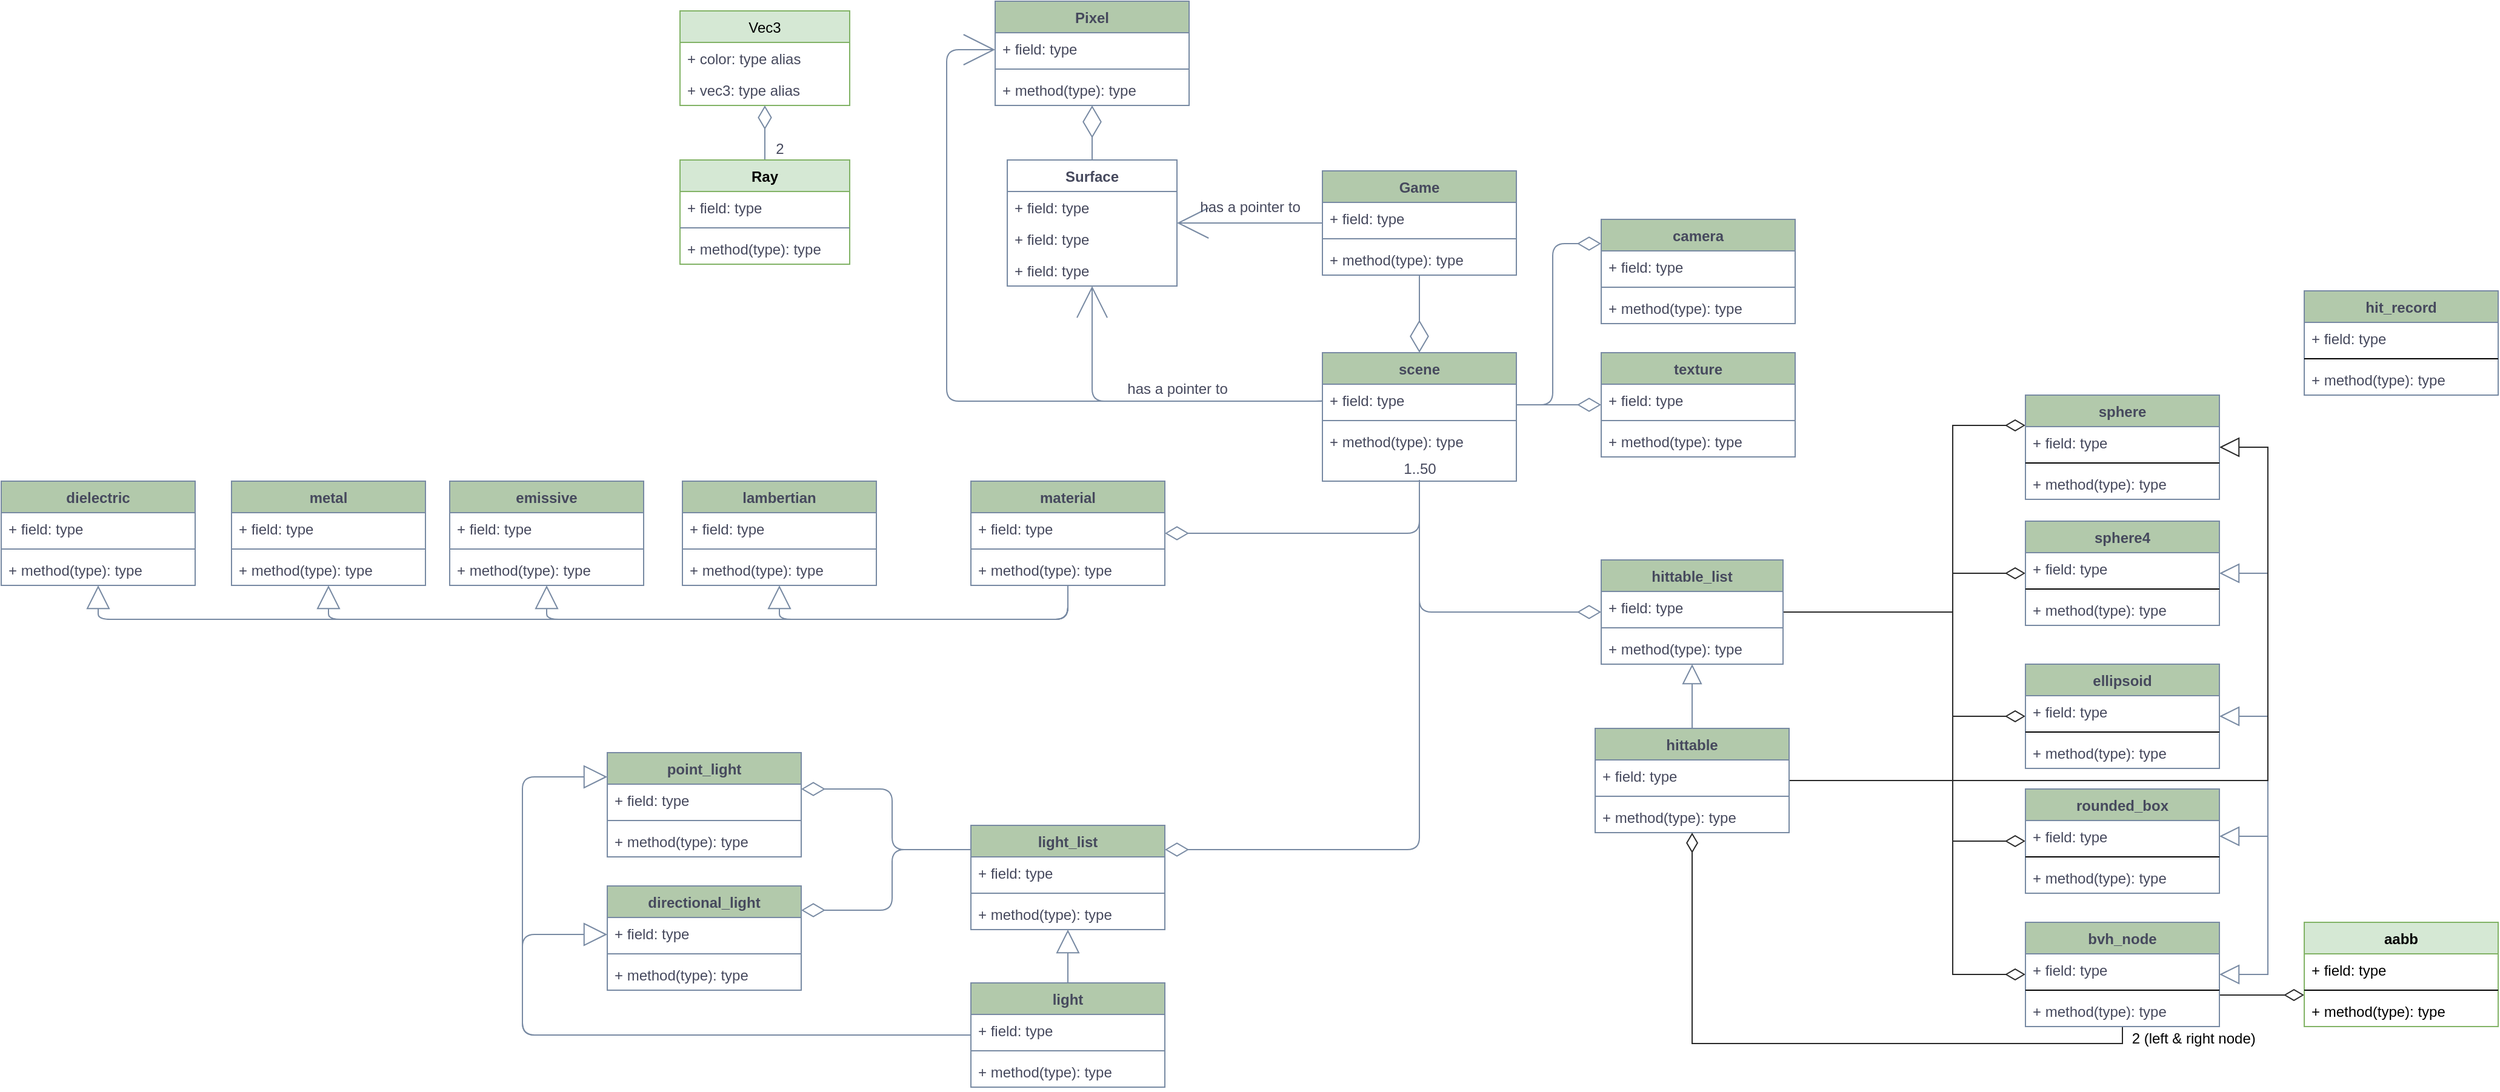 <mxfile version="15.4.0" type="device"><diagram id="C5RBs43oDa-KdzZeNtuy" name="Page-1"><mxGraphModel dx="2407" dy="1014" grid="1" gridSize="10" guides="1" tooltips="1" connect="1" arrows="1" fold="1" page="1" pageScale="1" pageWidth="827" pageHeight="1169" math="0" shadow="0"><root><mxCell id="WIyWlLk6GJQsqaUBKTNV-0"/><mxCell id="WIyWlLk6GJQsqaUBKTNV-1" parent="WIyWlLk6GJQsqaUBKTNV-0"/><mxCell id="R6x2tldcQnem3TZAJNne-10" style="edgeStyle=orthogonalEdgeStyle;orthogonalLoop=1;jettySize=auto;html=1;endArrow=open;endFill=0;endSize=24;startSize=9;strokeColor=#788AA3;fontColor=#46495D;" edge="1" parent="WIyWlLk6GJQsqaUBKTNV-1" source="R6x2tldcQnem3TZAJNne-1" target="R6x2tldcQnem3TZAJNne-5"><mxGeometry relative="1" as="geometry"/></mxCell><mxCell id="R6x2tldcQnem3TZAJNne-15" style="edgeStyle=orthogonalEdgeStyle;orthogonalLoop=1;jettySize=auto;html=1;endArrow=diamondThin;endFill=0;startSize=9;endSize=24;strokeColor=#788AA3;fontColor=#46495D;" edge="1" parent="WIyWlLk6GJQsqaUBKTNV-1" source="R6x2tldcQnem3TZAJNne-1" target="R6x2tldcQnem3TZAJNne-11"><mxGeometry relative="1" as="geometry"/></mxCell><mxCell id="R6x2tldcQnem3TZAJNne-1" value="Game&#10;" style="swimlane;fontStyle=1;align=center;verticalAlign=top;childLayout=stackLayout;horizontal=1;startSize=26;horizontalStack=0;resizeParent=1;resizeParentMax=0;resizeLast=0;collapsible=1;marginBottom=0;fillColor=#B2C9AB;strokeColor=#788AA3;fontColor=#46495D;" vertex="1" parent="WIyWlLk6GJQsqaUBKTNV-1"><mxGeometry x="340" y="210" width="160" height="86" as="geometry"/></mxCell><mxCell id="R6x2tldcQnem3TZAJNne-2" value="+ field: type" style="text;strokeColor=none;fillColor=none;align=left;verticalAlign=top;spacingLeft=4;spacingRight=4;overflow=hidden;rotatable=0;points=[[0,0.5],[1,0.5]];portConstraint=eastwest;fontColor=#46495D;" vertex="1" parent="R6x2tldcQnem3TZAJNne-1"><mxGeometry y="26" width="160" height="26" as="geometry"/></mxCell><mxCell id="R6x2tldcQnem3TZAJNne-3" value="" style="line;strokeWidth=1;fillColor=none;align=left;verticalAlign=middle;spacingTop=-1;spacingLeft=3;spacingRight=3;rotatable=0;labelPosition=right;points=[];portConstraint=eastwest;strokeColor=#788AA3;fontColor=#46495D;" vertex="1" parent="R6x2tldcQnem3TZAJNne-1"><mxGeometry y="52" width="160" height="8" as="geometry"/></mxCell><mxCell id="R6x2tldcQnem3TZAJNne-4" value="+ method(type): type" style="text;strokeColor=none;fillColor=none;align=left;verticalAlign=top;spacingLeft=4;spacingRight=4;overflow=hidden;rotatable=0;points=[[0,0.5],[1,0.5]];portConstraint=eastwest;fontColor=#46495D;" vertex="1" parent="R6x2tldcQnem3TZAJNne-1"><mxGeometry y="60" width="160" height="26" as="geometry"/></mxCell><mxCell id="R6x2tldcQnem3TZAJNne-21" style="edgeStyle=orthogonalEdgeStyle;orthogonalLoop=1;jettySize=auto;html=1;endArrow=diamondThin;endFill=0;startSize=9;endSize=24;strokeColor=#788AA3;fontColor=#46495D;" edge="1" parent="WIyWlLk6GJQsqaUBKTNV-1" source="R6x2tldcQnem3TZAJNne-5" target="R6x2tldcQnem3TZAJNne-16"><mxGeometry relative="1" as="geometry"/></mxCell><mxCell id="R6x2tldcQnem3TZAJNne-5" value="Surface" style="swimlane;fontStyle=1;childLayout=stackLayout;horizontal=1;startSize=26;fillColor=none;horizontalStack=0;resizeParent=1;resizeParentMax=0;resizeLast=0;collapsible=1;marginBottom=0;strokeColor=#788AA3;fontColor=#46495D;" vertex="1" parent="WIyWlLk6GJQsqaUBKTNV-1"><mxGeometry x="80" y="201" width="140" height="104" as="geometry"/></mxCell><mxCell id="R6x2tldcQnem3TZAJNne-6" value="+ field: type" style="text;strokeColor=none;fillColor=none;align=left;verticalAlign=top;spacingLeft=4;spacingRight=4;overflow=hidden;rotatable=0;points=[[0,0.5],[1,0.5]];portConstraint=eastwest;fontColor=#46495D;" vertex="1" parent="R6x2tldcQnem3TZAJNne-5"><mxGeometry y="26" width="140" height="26" as="geometry"/></mxCell><mxCell id="R6x2tldcQnem3TZAJNne-7" value="+ field: type" style="text;strokeColor=none;fillColor=none;align=left;verticalAlign=top;spacingLeft=4;spacingRight=4;overflow=hidden;rotatable=0;points=[[0,0.5],[1,0.5]];portConstraint=eastwest;fontColor=#46495D;" vertex="1" parent="R6x2tldcQnem3TZAJNne-5"><mxGeometry y="52" width="140" height="26" as="geometry"/></mxCell><mxCell id="R6x2tldcQnem3TZAJNne-8" value="+ field: type" style="text;strokeColor=none;fillColor=none;align=left;verticalAlign=top;spacingLeft=4;spacingRight=4;overflow=hidden;rotatable=0;points=[[0,0.5],[1,0.5]];portConstraint=eastwest;fontColor=#46495D;" vertex="1" parent="R6x2tldcQnem3TZAJNne-5"><mxGeometry y="78" width="140" height="26" as="geometry"/></mxCell><mxCell id="R6x2tldcQnem3TZAJNne-24" style="edgeStyle=orthogonalEdgeStyle;orthogonalLoop=1;jettySize=auto;html=1;endArrow=open;endFill=0;startSize=9;endSize=24;strokeColor=#788AA3;fontColor=#46495D;exitX=0;exitY=0.5;exitDx=0;exitDy=0;" edge="1" parent="WIyWlLk6GJQsqaUBKTNV-1" source="R6x2tldcQnem3TZAJNne-12" target="R6x2tldcQnem3TZAJNne-5"><mxGeometry relative="1" as="geometry"><Array as="points"><mxPoint x="340" y="400"/><mxPoint x="150" y="400"/></Array></mxGeometry></mxCell><mxCell id="R6x2tldcQnem3TZAJNne-29" style="edgeStyle=orthogonalEdgeStyle;orthogonalLoop=1;jettySize=auto;html=1;endArrow=open;endFill=0;startSize=9;endSize=24;strokeColor=#788AA3;fontColor=#46495D;" edge="1" parent="WIyWlLk6GJQsqaUBKTNV-1"><mxGeometry relative="1" as="geometry"><mxPoint x="340" y="400" as="sourcePoint"/><mxPoint x="70" y="110" as="targetPoint"/><Array as="points"><mxPoint x="30" y="400"/><mxPoint x="30" y="110"/></Array></mxGeometry></mxCell><mxCell id="R6x2tldcQnem3TZAJNne-42" style="edgeStyle=orthogonalEdgeStyle;orthogonalLoop=1;jettySize=auto;html=1;endArrow=diamondThin;endFill=0;startSize=9;endSize=17;strokeColor=#788AA3;fontColor=#46495D;" edge="1" parent="WIyWlLk6GJQsqaUBKTNV-1" source="R6x2tldcQnem3TZAJNne-11" target="R6x2tldcQnem3TZAJNne-38"><mxGeometry relative="1" as="geometry"><Array as="points"><mxPoint x="520" y="403"/><mxPoint x="520" y="403"/></Array></mxGeometry></mxCell><mxCell id="R6x2tldcQnem3TZAJNne-48" style="edgeStyle=orthogonalEdgeStyle;orthogonalLoop=1;jettySize=auto;html=1;endArrow=diamondThin;endFill=0;startSize=9;endSize=17;strokeColor=#788AA3;fontColor=#46495D;" edge="1" parent="WIyWlLk6GJQsqaUBKTNV-1" source="R6x2tldcQnem3TZAJNne-11" target="R6x2tldcQnem3TZAJNne-34"><mxGeometry relative="1" as="geometry"><Array as="points"><mxPoint x="530" y="403"/><mxPoint x="530" y="270"/></Array></mxGeometry></mxCell><mxCell id="R6x2tldcQnem3TZAJNne-54" style="edgeStyle=orthogonalEdgeStyle;orthogonalLoop=1;jettySize=auto;html=1;endArrow=diamondThin;endFill=0;startSize=9;endSize=17;strokeColor=#788AA3;fontColor=#46495D;" edge="1" parent="WIyWlLk6GJQsqaUBKTNV-1" source="R6x2tldcQnem3TZAJNne-11" target="R6x2tldcQnem3TZAJNne-49"><mxGeometry relative="1" as="geometry"><Array as="points"><mxPoint x="420" y="509"/></Array></mxGeometry></mxCell><mxCell id="R6x2tldcQnem3TZAJNne-56" style="edgeStyle=orthogonalEdgeStyle;orthogonalLoop=1;jettySize=auto;html=1;endArrow=diamondThin;endFill=0;startSize=9;endSize=17;strokeColor=#788AA3;fontColor=#46495D;exitX=0.5;exitY=0.95;exitDx=0;exitDy=0;exitPerimeter=0;" edge="1" parent="WIyWlLk6GJQsqaUBKTNV-1" source="R6x2tldcQnem3TZAJNne-55" target="R6x2tldcQnem3TZAJNne-44"><mxGeometry relative="1" as="geometry"><mxPoint x="420" y="427" as="sourcePoint"/><Array as="points"><mxPoint x="420" y="574"/></Array></mxGeometry></mxCell><mxCell id="R6x2tldcQnem3TZAJNne-61" style="edgeStyle=orthogonalEdgeStyle;orthogonalLoop=1;jettySize=auto;html=1;endArrow=diamondThin;endFill=0;startSize=9;endSize=17;strokeColor=#788AA3;fontColor=#46495D;" edge="1" parent="WIyWlLk6GJQsqaUBKTNV-1" source="R6x2tldcQnem3TZAJNne-11" target="R6x2tldcQnem3TZAJNne-57"><mxGeometry relative="1" as="geometry"><Array as="points"><mxPoint x="420" y="770"/></Array></mxGeometry></mxCell><mxCell id="R6x2tldcQnem3TZAJNne-11" value="scene&#10;" style="swimlane;fontStyle=1;align=center;verticalAlign=top;childLayout=stackLayout;horizontal=1;startSize=26;horizontalStack=0;resizeParent=1;resizeParentMax=0;resizeLast=0;collapsible=1;marginBottom=0;fillColor=#B2C9AB;strokeColor=#788AA3;fontColor=#46495D;" vertex="1" parent="WIyWlLk6GJQsqaUBKTNV-1"><mxGeometry x="340" y="360" width="160" height="106" as="geometry"/></mxCell><mxCell id="R6x2tldcQnem3TZAJNne-12" value="+ field: type" style="text;strokeColor=none;fillColor=none;align=left;verticalAlign=top;spacingLeft=4;spacingRight=4;overflow=hidden;rotatable=0;points=[[0,0.5],[1,0.5]];portConstraint=eastwest;fontColor=#46495D;" vertex="1" parent="R6x2tldcQnem3TZAJNne-11"><mxGeometry y="26" width="160" height="26" as="geometry"/></mxCell><mxCell id="R6x2tldcQnem3TZAJNne-13" value="" style="line;strokeWidth=1;fillColor=none;align=left;verticalAlign=middle;spacingTop=-1;spacingLeft=3;spacingRight=3;rotatable=0;labelPosition=right;points=[];portConstraint=eastwest;strokeColor=#788AA3;fontColor=#46495D;" vertex="1" parent="R6x2tldcQnem3TZAJNne-11"><mxGeometry y="52" width="160" height="8" as="geometry"/></mxCell><mxCell id="R6x2tldcQnem3TZAJNne-14" value="+ method(type): type" style="text;strokeColor=none;fillColor=none;align=left;verticalAlign=top;spacingLeft=4;spacingRight=4;overflow=hidden;rotatable=0;points=[[0,0.5],[1,0.5]];portConstraint=eastwest;fontColor=#46495D;" vertex="1" parent="R6x2tldcQnem3TZAJNne-11"><mxGeometry y="60" width="160" height="26" as="geometry"/></mxCell><mxCell id="R6x2tldcQnem3TZAJNne-55" value="1..50" style="text;html=1;align=center;verticalAlign=middle;resizable=0;points=[];autosize=1;strokeColor=none;fillColor=none;fontColor=#46495D;" vertex="1" parent="R6x2tldcQnem3TZAJNne-11"><mxGeometry y="86" width="160" height="20" as="geometry"/></mxCell><mxCell id="R6x2tldcQnem3TZAJNne-16" value="Pixel&#10;" style="swimlane;fontStyle=1;align=center;verticalAlign=top;childLayout=stackLayout;horizontal=1;startSize=26;horizontalStack=0;resizeParent=1;resizeParentMax=0;resizeLast=0;collapsible=1;marginBottom=0;fillColor=#B2C9AB;strokeColor=#788AA3;fontColor=#46495D;" vertex="1" parent="WIyWlLk6GJQsqaUBKTNV-1"><mxGeometry x="70" y="70" width="160" height="86" as="geometry"/></mxCell><mxCell id="R6x2tldcQnem3TZAJNne-17" value="+ field: type" style="text;strokeColor=none;fillColor=none;align=left;verticalAlign=top;spacingLeft=4;spacingRight=4;overflow=hidden;rotatable=0;points=[[0,0.5],[1,0.5]];portConstraint=eastwest;fontColor=#46495D;" vertex="1" parent="R6x2tldcQnem3TZAJNne-16"><mxGeometry y="26" width="160" height="26" as="geometry"/></mxCell><mxCell id="R6x2tldcQnem3TZAJNne-18" value="" style="line;strokeWidth=1;fillColor=none;align=left;verticalAlign=middle;spacingTop=-1;spacingLeft=3;spacingRight=3;rotatable=0;labelPosition=right;points=[];portConstraint=eastwest;strokeColor=#788AA3;fontColor=#46495D;" vertex="1" parent="R6x2tldcQnem3TZAJNne-16"><mxGeometry y="52" width="160" height="8" as="geometry"/></mxCell><mxCell id="R6x2tldcQnem3TZAJNne-19" value="+ method(type): type" style="text;strokeColor=none;fillColor=none;align=left;verticalAlign=top;spacingLeft=4;spacingRight=4;overflow=hidden;rotatable=0;points=[[0,0.5],[1,0.5]];portConstraint=eastwest;fontColor=#46495D;" vertex="1" parent="R6x2tldcQnem3TZAJNne-16"><mxGeometry y="60" width="160" height="26" as="geometry"/></mxCell><mxCell id="R6x2tldcQnem3TZAJNne-25" value="has a pointer to&lt;br&gt;" style="text;html=1;align=center;verticalAlign=middle;resizable=0;points=[];autosize=1;strokeColor=none;fillColor=none;fontColor=#46495D;" vertex="1" parent="WIyWlLk6GJQsqaUBKTNV-1"><mxGeometry x="230" y="230" width="100" height="20" as="geometry"/></mxCell><mxCell id="R6x2tldcQnem3TZAJNne-26" value="has a pointer to&lt;br&gt;" style="text;html=1;align=center;verticalAlign=middle;resizable=0;points=[];autosize=1;strokeColor=none;fillColor=none;fontColor=#46495D;" vertex="1" parent="WIyWlLk6GJQsqaUBKTNV-1"><mxGeometry x="170" y="380" width="100" height="20" as="geometry"/></mxCell><mxCell id="R6x2tldcQnem3TZAJNne-30" value="Vec3" style="swimlane;fontStyle=0;childLayout=stackLayout;horizontal=1;startSize=26;fillColor=#d5e8d4;horizontalStack=0;resizeParent=1;resizeParentMax=0;resizeLast=0;collapsible=1;marginBottom=0;strokeColor=#82b366;" vertex="1" parent="WIyWlLk6GJQsqaUBKTNV-1"><mxGeometry x="-190" y="78" width="140" height="78" as="geometry"/></mxCell><mxCell id="R6x2tldcQnem3TZAJNne-31" value="+ color: type alias" style="text;strokeColor=none;fillColor=none;align=left;verticalAlign=top;spacingLeft=4;spacingRight=4;overflow=hidden;rotatable=0;points=[[0,0.5],[1,0.5]];portConstraint=eastwest;fontColor=#46495D;" vertex="1" parent="R6x2tldcQnem3TZAJNne-30"><mxGeometry y="26" width="140" height="26" as="geometry"/></mxCell><mxCell id="R6x2tldcQnem3TZAJNne-32" value="+ vec3: type alias&#10;" style="text;strokeColor=none;fillColor=none;align=left;verticalAlign=top;spacingLeft=4;spacingRight=4;overflow=hidden;rotatable=0;points=[[0,0.5],[1,0.5]];portConstraint=eastwest;fontColor=#46495D;" vertex="1" parent="R6x2tldcQnem3TZAJNne-30"><mxGeometry y="52" width="140" height="26" as="geometry"/></mxCell><mxCell id="R6x2tldcQnem3TZAJNne-34" value="camera&#10;" style="swimlane;fontStyle=1;align=center;verticalAlign=top;childLayout=stackLayout;horizontal=1;startSize=26;horizontalStack=0;resizeParent=1;resizeParentMax=0;resizeLast=0;collapsible=1;marginBottom=0;fillColor=#B2C9AB;strokeColor=#788AA3;fontColor=#46495D;" vertex="1" parent="WIyWlLk6GJQsqaUBKTNV-1"><mxGeometry x="570" y="250" width="160" height="86" as="geometry"/></mxCell><mxCell id="R6x2tldcQnem3TZAJNne-35" value="+ field: type" style="text;strokeColor=none;fillColor=none;align=left;verticalAlign=top;spacingLeft=4;spacingRight=4;overflow=hidden;rotatable=0;points=[[0,0.5],[1,0.5]];portConstraint=eastwest;fontColor=#46495D;" vertex="1" parent="R6x2tldcQnem3TZAJNne-34"><mxGeometry y="26" width="160" height="26" as="geometry"/></mxCell><mxCell id="R6x2tldcQnem3TZAJNne-36" value="" style="line;strokeWidth=1;fillColor=none;align=left;verticalAlign=middle;spacingTop=-1;spacingLeft=3;spacingRight=3;rotatable=0;labelPosition=right;points=[];portConstraint=eastwest;strokeColor=#788AA3;fontColor=#46495D;" vertex="1" parent="R6x2tldcQnem3TZAJNne-34"><mxGeometry y="52" width="160" height="8" as="geometry"/></mxCell><mxCell id="R6x2tldcQnem3TZAJNne-37" value="+ method(type): type" style="text;strokeColor=none;fillColor=none;align=left;verticalAlign=top;spacingLeft=4;spacingRight=4;overflow=hidden;rotatable=0;points=[[0,0.5],[1,0.5]];portConstraint=eastwest;fontColor=#46495D;" vertex="1" parent="R6x2tldcQnem3TZAJNne-34"><mxGeometry y="60" width="160" height="26" as="geometry"/></mxCell><mxCell id="R6x2tldcQnem3TZAJNne-38" value="texture" style="swimlane;fontStyle=1;align=center;verticalAlign=top;childLayout=stackLayout;horizontal=1;startSize=26;horizontalStack=0;resizeParent=1;resizeParentMax=0;resizeLast=0;collapsible=1;marginBottom=0;fillColor=#B2C9AB;strokeColor=#788AA3;fontColor=#46495D;" vertex="1" parent="WIyWlLk6GJQsqaUBKTNV-1"><mxGeometry x="570" y="360" width="160" height="86" as="geometry"/></mxCell><mxCell id="R6x2tldcQnem3TZAJNne-39" value="+ field: type" style="text;strokeColor=none;fillColor=none;align=left;verticalAlign=top;spacingLeft=4;spacingRight=4;overflow=hidden;rotatable=0;points=[[0,0.5],[1,0.5]];portConstraint=eastwest;fontColor=#46495D;" vertex="1" parent="R6x2tldcQnem3TZAJNne-38"><mxGeometry y="26" width="160" height="26" as="geometry"/></mxCell><mxCell id="R6x2tldcQnem3TZAJNne-40" value="" style="line;strokeWidth=1;fillColor=none;align=left;verticalAlign=middle;spacingTop=-1;spacingLeft=3;spacingRight=3;rotatable=0;labelPosition=right;points=[];portConstraint=eastwest;strokeColor=#788AA3;fontColor=#46495D;" vertex="1" parent="R6x2tldcQnem3TZAJNne-38"><mxGeometry y="52" width="160" height="8" as="geometry"/></mxCell><mxCell id="R6x2tldcQnem3TZAJNne-41" value="+ method(type): type" style="text;strokeColor=none;fillColor=none;align=left;verticalAlign=top;spacingLeft=4;spacingRight=4;overflow=hidden;rotatable=0;points=[[0,0.5],[1,0.5]];portConstraint=eastwest;fontColor=#46495D;" vertex="1" parent="R6x2tldcQnem3TZAJNne-38"><mxGeometry y="60" width="160" height="26" as="geometry"/></mxCell><mxCell id="R6x2tldcQnem3TZAJNne-142" style="edgeStyle=orthogonalEdgeStyle;rounded=0;orthogonalLoop=1;jettySize=auto;html=1;strokeColor=#292929;endArrow=diamondThin;endFill=0;endSize=14;" edge="1" parent="WIyWlLk6GJQsqaUBKTNV-1" source="R6x2tldcQnem3TZAJNne-44" target="R6x2tldcQnem3TZAJNne-115"><mxGeometry relative="1" as="geometry"><Array as="points"><mxPoint x="860" y="574"/><mxPoint x="860" y="420"/></Array></mxGeometry></mxCell><mxCell id="R6x2tldcQnem3TZAJNne-143" style="edgeStyle=orthogonalEdgeStyle;rounded=0;orthogonalLoop=1;jettySize=auto;html=1;endArrow=diamondThin;endFill=0;endSize=14;strokeColor=#292929;" edge="1" parent="WIyWlLk6GJQsqaUBKTNV-1" source="R6x2tldcQnem3TZAJNne-44" target="R6x2tldcQnem3TZAJNne-119"><mxGeometry relative="1" as="geometry"><Array as="points"><mxPoint x="860" y="574"/><mxPoint x="860" y="542"/></Array></mxGeometry></mxCell><mxCell id="R6x2tldcQnem3TZAJNne-144" style="edgeStyle=orthogonalEdgeStyle;rounded=0;orthogonalLoop=1;jettySize=auto;html=1;endArrow=diamondThin;endFill=0;endSize=14;strokeColor=#292929;" edge="1" parent="WIyWlLk6GJQsqaUBKTNV-1" source="R6x2tldcQnem3TZAJNne-44" target="R6x2tldcQnem3TZAJNne-123"><mxGeometry relative="1" as="geometry"><Array as="points"><mxPoint x="860" y="574"/><mxPoint x="860" y="660"/></Array></mxGeometry></mxCell><mxCell id="R6x2tldcQnem3TZAJNne-145" style="edgeStyle=orthogonalEdgeStyle;rounded=0;orthogonalLoop=1;jettySize=auto;html=1;endArrow=diamondThin;endFill=0;endSize=14;strokeColor=#292929;" edge="1" parent="WIyWlLk6GJQsqaUBKTNV-1" source="R6x2tldcQnem3TZAJNne-44" target="R6x2tldcQnem3TZAJNne-131"><mxGeometry relative="1" as="geometry"><Array as="points"><mxPoint x="860" y="574"/><mxPoint x="860" y="763"/></Array></mxGeometry></mxCell><mxCell id="R6x2tldcQnem3TZAJNne-146" style="edgeStyle=orthogonalEdgeStyle;rounded=0;orthogonalLoop=1;jettySize=auto;html=1;endArrow=diamondThin;endFill=0;endSize=14;strokeColor=#292929;" edge="1" parent="WIyWlLk6GJQsqaUBKTNV-1" source="R6x2tldcQnem3TZAJNne-44" target="R6x2tldcQnem3TZAJNne-127"><mxGeometry relative="1" as="geometry"><Array as="points"><mxPoint x="860" y="574"/><mxPoint x="860" y="873"/></Array></mxGeometry></mxCell><mxCell id="R6x2tldcQnem3TZAJNne-44" value="hittable_list&#10;" style="swimlane;fontStyle=1;align=center;verticalAlign=top;childLayout=stackLayout;horizontal=1;startSize=26;horizontalStack=0;resizeParent=1;resizeParentMax=0;resizeLast=0;collapsible=1;marginBottom=0;fillColor=#B2C9AB;strokeColor=#788AA3;fontColor=#46495D;" vertex="1" parent="WIyWlLk6GJQsqaUBKTNV-1"><mxGeometry x="570" y="531" width="150" height="86" as="geometry"/></mxCell><mxCell id="R6x2tldcQnem3TZAJNne-45" value="+ field: type" style="text;strokeColor=none;fillColor=none;align=left;verticalAlign=top;spacingLeft=4;spacingRight=4;overflow=hidden;rotatable=0;points=[[0,0.5],[1,0.5]];portConstraint=eastwest;fontColor=#46495D;" vertex="1" parent="R6x2tldcQnem3TZAJNne-44"><mxGeometry y="26" width="150" height="26" as="geometry"/></mxCell><mxCell id="R6x2tldcQnem3TZAJNne-46" value="" style="line;strokeWidth=1;fillColor=none;align=left;verticalAlign=middle;spacingTop=-1;spacingLeft=3;spacingRight=3;rotatable=0;labelPosition=right;points=[];portConstraint=eastwest;strokeColor=#788AA3;fontColor=#46495D;" vertex="1" parent="R6x2tldcQnem3TZAJNne-44"><mxGeometry y="52" width="150" height="8" as="geometry"/></mxCell><mxCell id="R6x2tldcQnem3TZAJNne-47" value="+ method(type): type" style="text;strokeColor=none;fillColor=none;align=left;verticalAlign=top;spacingLeft=4;spacingRight=4;overflow=hidden;rotatable=0;points=[[0,0.5],[1,0.5]];portConstraint=eastwest;fontColor=#46495D;" vertex="1" parent="R6x2tldcQnem3TZAJNne-44"><mxGeometry y="60" width="150" height="26" as="geometry"/></mxCell><mxCell id="R6x2tldcQnem3TZAJNne-105" style="edgeStyle=orthogonalEdgeStyle;orthogonalLoop=1;jettySize=auto;html=1;endArrow=block;endFill=0;startSize=9;endSize=17;strokeColor=#788AA3;fontColor=#46495D;" edge="1" parent="WIyWlLk6GJQsqaUBKTNV-1" source="R6x2tldcQnem3TZAJNne-49" target="R6x2tldcQnem3TZAJNne-85"><mxGeometry relative="1" as="geometry"><Array as="points"><mxPoint x="130" y="580"/><mxPoint x="-108" y="580"/></Array></mxGeometry></mxCell><mxCell id="R6x2tldcQnem3TZAJNne-106" style="edgeStyle=orthogonalEdgeStyle;orthogonalLoop=1;jettySize=auto;html=1;endArrow=block;endFill=0;startSize=9;endSize=17;strokeColor=#788AA3;fontColor=#46495D;" edge="1" parent="WIyWlLk6GJQsqaUBKTNV-1" source="R6x2tldcQnem3TZAJNne-49" target="R6x2tldcQnem3TZAJNne-93"><mxGeometry relative="1" as="geometry"><Array as="points"><mxPoint x="130" y="580"/><mxPoint x="-300" y="580"/></Array></mxGeometry></mxCell><mxCell id="R6x2tldcQnem3TZAJNne-107" style="edgeStyle=orthogonalEdgeStyle;orthogonalLoop=1;jettySize=auto;html=1;endArrow=block;endFill=0;startSize=9;endSize=17;strokeColor=#788AA3;fontColor=#46495D;" edge="1" parent="WIyWlLk6GJQsqaUBKTNV-1" source="R6x2tldcQnem3TZAJNne-49" target="R6x2tldcQnem3TZAJNne-97"><mxGeometry relative="1" as="geometry"><Array as="points"><mxPoint x="130" y="580"/><mxPoint x="-480" y="580"/></Array></mxGeometry></mxCell><mxCell id="R6x2tldcQnem3TZAJNne-108" style="edgeStyle=orthogonalEdgeStyle;orthogonalLoop=1;jettySize=auto;html=1;endArrow=block;endFill=0;startSize=9;endSize=17;strokeColor=#788AA3;fontColor=#46495D;" edge="1" parent="WIyWlLk6GJQsqaUBKTNV-1" source="R6x2tldcQnem3TZAJNne-49" target="R6x2tldcQnem3TZAJNne-101"><mxGeometry relative="1" as="geometry"><Array as="points"><mxPoint x="130" y="580"/><mxPoint x="-670" y="580"/></Array></mxGeometry></mxCell><mxCell id="R6x2tldcQnem3TZAJNne-49" value="material&#10;" style="swimlane;fontStyle=1;align=center;verticalAlign=top;childLayout=stackLayout;horizontal=1;startSize=26;horizontalStack=0;resizeParent=1;resizeParentMax=0;resizeLast=0;collapsible=1;marginBottom=0;fillColor=#B2C9AB;strokeColor=#788AA3;fontColor=#46495D;" vertex="1" parent="WIyWlLk6GJQsqaUBKTNV-1"><mxGeometry x="50" y="466" width="160" height="86" as="geometry"/></mxCell><mxCell id="R6x2tldcQnem3TZAJNne-50" value="+ field: type" style="text;strokeColor=none;fillColor=none;align=left;verticalAlign=top;spacingLeft=4;spacingRight=4;overflow=hidden;rotatable=0;points=[[0,0.5],[1,0.5]];portConstraint=eastwest;fontColor=#46495D;" vertex="1" parent="R6x2tldcQnem3TZAJNne-49"><mxGeometry y="26" width="160" height="26" as="geometry"/></mxCell><mxCell id="R6x2tldcQnem3TZAJNne-51" value="" style="line;strokeWidth=1;fillColor=none;align=left;verticalAlign=middle;spacingTop=-1;spacingLeft=3;spacingRight=3;rotatable=0;labelPosition=right;points=[];portConstraint=eastwest;strokeColor=#788AA3;fontColor=#46495D;" vertex="1" parent="R6x2tldcQnem3TZAJNne-49"><mxGeometry y="52" width="160" height="8" as="geometry"/></mxCell><mxCell id="R6x2tldcQnem3TZAJNne-52" value="+ method(type): type" style="text;strokeColor=none;fillColor=none;align=left;verticalAlign=top;spacingLeft=4;spacingRight=4;overflow=hidden;rotatable=0;points=[[0,0.5],[1,0.5]];portConstraint=eastwest;fontColor=#46495D;" vertex="1" parent="R6x2tldcQnem3TZAJNne-49"><mxGeometry y="60" width="160" height="26" as="geometry"/></mxCell><mxCell id="R6x2tldcQnem3TZAJNne-75" style="edgeStyle=orthogonalEdgeStyle;orthogonalLoop=1;jettySize=auto;html=1;endArrow=diamondThin;endFill=0;startSize=9;endSize=17;strokeColor=#788AA3;fontColor=#46495D;" edge="1" parent="WIyWlLk6GJQsqaUBKTNV-1" source="R6x2tldcQnem3TZAJNne-57" target="R6x2tldcQnem3TZAJNne-67"><mxGeometry relative="1" as="geometry"><Array as="points"><mxPoint x="-15" y="770"/><mxPoint x="-15" y="720"/></Array></mxGeometry></mxCell><mxCell id="R6x2tldcQnem3TZAJNne-78" style="edgeStyle=orthogonalEdgeStyle;orthogonalLoop=1;jettySize=auto;html=1;endArrow=diamondThin;endFill=0;startSize=9;endSize=17;strokeColor=#788AA3;fontColor=#46495D;" edge="1" parent="WIyWlLk6GJQsqaUBKTNV-1" source="R6x2tldcQnem3TZAJNne-57" target="R6x2tldcQnem3TZAJNne-71"><mxGeometry relative="1" as="geometry"><Array as="points"><mxPoint x="-15" y="770"/><mxPoint x="-15" y="820"/></Array></mxGeometry></mxCell><mxCell id="R6x2tldcQnem3TZAJNne-57" value="light_list&#10;" style="swimlane;fontStyle=1;align=center;verticalAlign=top;childLayout=stackLayout;horizontal=1;startSize=26;horizontalStack=0;resizeParent=1;resizeParentMax=0;resizeLast=0;collapsible=1;marginBottom=0;fillColor=#B2C9AB;strokeColor=#788AA3;fontColor=#46495D;" vertex="1" parent="WIyWlLk6GJQsqaUBKTNV-1"><mxGeometry x="50" y="750" width="160" height="86" as="geometry"/></mxCell><mxCell id="R6x2tldcQnem3TZAJNne-58" value="+ field: type" style="text;strokeColor=none;fillColor=none;align=left;verticalAlign=top;spacingLeft=4;spacingRight=4;overflow=hidden;rotatable=0;points=[[0,0.5],[1,0.5]];portConstraint=eastwest;fontColor=#46495D;" vertex="1" parent="R6x2tldcQnem3TZAJNne-57"><mxGeometry y="26" width="160" height="26" as="geometry"/></mxCell><mxCell id="R6x2tldcQnem3TZAJNne-59" value="" style="line;strokeWidth=1;fillColor=none;align=left;verticalAlign=middle;spacingTop=-1;spacingLeft=3;spacingRight=3;rotatable=0;labelPosition=right;points=[];portConstraint=eastwest;strokeColor=#788AA3;fontColor=#46495D;" vertex="1" parent="R6x2tldcQnem3TZAJNne-57"><mxGeometry y="52" width="160" height="8" as="geometry"/></mxCell><mxCell id="R6x2tldcQnem3TZAJNne-60" value="+ method(type): type" style="text;strokeColor=none;fillColor=none;align=left;verticalAlign=top;spacingLeft=4;spacingRight=4;overflow=hidden;rotatable=0;points=[[0,0.5],[1,0.5]];portConstraint=eastwest;fontColor=#46495D;" vertex="1" parent="R6x2tldcQnem3TZAJNne-57"><mxGeometry y="60" width="160" height="26" as="geometry"/></mxCell><mxCell id="R6x2tldcQnem3TZAJNne-66" style="edgeStyle=orthogonalEdgeStyle;orthogonalLoop=1;jettySize=auto;html=1;endArrow=block;endFill=0;startSize=9;endSize=17;strokeColor=#788AA3;fontColor=#46495D;" edge="1" parent="WIyWlLk6GJQsqaUBKTNV-1" source="R6x2tldcQnem3TZAJNne-62" target="R6x2tldcQnem3TZAJNne-57"><mxGeometry relative="1" as="geometry"/></mxCell><mxCell id="R6x2tldcQnem3TZAJNne-76" style="edgeStyle=orthogonalEdgeStyle;orthogonalLoop=1;jettySize=auto;html=1;endArrow=block;endFill=0;startSize=9;endSize=17;strokeColor=#788AA3;fontColor=#46495D;" edge="1" parent="WIyWlLk6GJQsqaUBKTNV-1" source="R6x2tldcQnem3TZAJNne-62" target="R6x2tldcQnem3TZAJNne-71"><mxGeometry relative="1" as="geometry"><Array as="points"><mxPoint x="-320" y="923"/><mxPoint x="-320" y="840"/></Array></mxGeometry></mxCell><mxCell id="R6x2tldcQnem3TZAJNne-77" style="edgeStyle=orthogonalEdgeStyle;orthogonalLoop=1;jettySize=auto;html=1;endArrow=block;endFill=0;startSize=9;endSize=17;strokeColor=#788AA3;fontColor=#46495D;" edge="1" parent="WIyWlLk6GJQsqaUBKTNV-1" source="R6x2tldcQnem3TZAJNne-62" target="R6x2tldcQnem3TZAJNne-67"><mxGeometry relative="1" as="geometry"><Array as="points"><mxPoint x="-320" y="923"/><mxPoint x="-320" y="710"/></Array></mxGeometry></mxCell><mxCell id="R6x2tldcQnem3TZAJNne-62" value="light&#10;" style="swimlane;fontStyle=1;align=center;verticalAlign=top;childLayout=stackLayout;horizontal=1;startSize=26;horizontalStack=0;resizeParent=1;resizeParentMax=0;resizeLast=0;collapsible=1;marginBottom=0;fillColor=#B2C9AB;strokeColor=#788AA3;fontColor=#46495D;" vertex="1" parent="WIyWlLk6GJQsqaUBKTNV-1"><mxGeometry x="50" y="880" width="160" height="86" as="geometry"/></mxCell><mxCell id="R6x2tldcQnem3TZAJNne-63" value="+ field: type" style="text;strokeColor=none;fillColor=none;align=left;verticalAlign=top;spacingLeft=4;spacingRight=4;overflow=hidden;rotatable=0;points=[[0,0.5],[1,0.5]];portConstraint=eastwest;fontColor=#46495D;" vertex="1" parent="R6x2tldcQnem3TZAJNne-62"><mxGeometry y="26" width="160" height="26" as="geometry"/></mxCell><mxCell id="R6x2tldcQnem3TZAJNne-64" value="" style="line;strokeWidth=1;fillColor=none;align=left;verticalAlign=middle;spacingTop=-1;spacingLeft=3;spacingRight=3;rotatable=0;labelPosition=right;points=[];portConstraint=eastwest;strokeColor=#788AA3;fontColor=#46495D;" vertex="1" parent="R6x2tldcQnem3TZAJNne-62"><mxGeometry y="52" width="160" height="8" as="geometry"/></mxCell><mxCell id="R6x2tldcQnem3TZAJNne-65" value="+ method(type): type" style="text;strokeColor=none;fillColor=none;align=left;verticalAlign=top;spacingLeft=4;spacingRight=4;overflow=hidden;rotatable=0;points=[[0,0.5],[1,0.5]];portConstraint=eastwest;fontColor=#46495D;" vertex="1" parent="R6x2tldcQnem3TZAJNne-62"><mxGeometry y="60" width="160" height="26" as="geometry"/></mxCell><mxCell id="R6x2tldcQnem3TZAJNne-67" value="point_light" style="swimlane;fontStyle=1;align=center;verticalAlign=top;childLayout=stackLayout;horizontal=1;startSize=26;horizontalStack=0;resizeParent=1;resizeParentMax=0;resizeLast=0;collapsible=1;marginBottom=0;fillColor=#B2C9AB;strokeColor=#788AA3;fontColor=#46495D;" vertex="1" parent="WIyWlLk6GJQsqaUBKTNV-1"><mxGeometry x="-250" y="690" width="160" height="86" as="geometry"/></mxCell><mxCell id="R6x2tldcQnem3TZAJNne-68" value="+ field: type" style="text;strokeColor=none;fillColor=none;align=left;verticalAlign=top;spacingLeft=4;spacingRight=4;overflow=hidden;rotatable=0;points=[[0,0.5],[1,0.5]];portConstraint=eastwest;fontColor=#46495D;" vertex="1" parent="R6x2tldcQnem3TZAJNne-67"><mxGeometry y="26" width="160" height="26" as="geometry"/></mxCell><mxCell id="R6x2tldcQnem3TZAJNne-69" value="" style="line;strokeWidth=1;fillColor=none;align=left;verticalAlign=middle;spacingTop=-1;spacingLeft=3;spacingRight=3;rotatable=0;labelPosition=right;points=[];portConstraint=eastwest;strokeColor=#788AA3;fontColor=#46495D;" vertex="1" parent="R6x2tldcQnem3TZAJNne-67"><mxGeometry y="52" width="160" height="8" as="geometry"/></mxCell><mxCell id="R6x2tldcQnem3TZAJNne-70" value="+ method(type): type" style="text;strokeColor=none;fillColor=none;align=left;verticalAlign=top;spacingLeft=4;spacingRight=4;overflow=hidden;rotatable=0;points=[[0,0.5],[1,0.5]];portConstraint=eastwest;fontColor=#46495D;" vertex="1" parent="R6x2tldcQnem3TZAJNne-67"><mxGeometry y="60" width="160" height="26" as="geometry"/></mxCell><mxCell id="R6x2tldcQnem3TZAJNne-71" value="directional_light" style="swimlane;fontStyle=1;align=center;verticalAlign=top;childLayout=stackLayout;horizontal=1;startSize=26;horizontalStack=0;resizeParent=1;resizeParentMax=0;resizeLast=0;collapsible=1;marginBottom=0;fillColor=#B2C9AB;strokeColor=#788AA3;fontColor=#46495D;" vertex="1" parent="WIyWlLk6GJQsqaUBKTNV-1"><mxGeometry x="-250" y="800" width="160" height="86" as="geometry"/></mxCell><mxCell id="R6x2tldcQnem3TZAJNne-72" value="+ field: type" style="text;strokeColor=none;fillColor=none;align=left;verticalAlign=top;spacingLeft=4;spacingRight=4;overflow=hidden;rotatable=0;points=[[0,0.5],[1,0.5]];portConstraint=eastwest;fontColor=#46495D;" vertex="1" parent="R6x2tldcQnem3TZAJNne-71"><mxGeometry y="26" width="160" height="26" as="geometry"/></mxCell><mxCell id="R6x2tldcQnem3TZAJNne-73" value="" style="line;strokeWidth=1;fillColor=none;align=left;verticalAlign=middle;spacingTop=-1;spacingLeft=3;spacingRight=3;rotatable=0;labelPosition=right;points=[];portConstraint=eastwest;strokeColor=#788AA3;fontColor=#46495D;" vertex="1" parent="R6x2tldcQnem3TZAJNne-71"><mxGeometry y="52" width="160" height="8" as="geometry"/></mxCell><mxCell id="R6x2tldcQnem3TZAJNne-74" value="+ method(type): type" style="text;strokeColor=none;fillColor=none;align=left;verticalAlign=top;spacingLeft=4;spacingRight=4;overflow=hidden;rotatable=0;points=[[0,0.5],[1,0.5]];portConstraint=eastwest;fontColor=#46495D;" vertex="1" parent="R6x2tldcQnem3TZAJNne-71"><mxGeometry y="60" width="160" height="26" as="geometry"/></mxCell><mxCell id="R6x2tldcQnem3TZAJNne-83" style="edgeStyle=orthogonalEdgeStyle;orthogonalLoop=1;jettySize=auto;html=1;endArrow=diamondThin;endFill=0;startSize=9;endSize=17;strokeColor=#788AA3;fontColor=#46495D;" edge="1" parent="WIyWlLk6GJQsqaUBKTNV-1" source="R6x2tldcQnem3TZAJNne-79" target="R6x2tldcQnem3TZAJNne-30"><mxGeometry relative="1" as="geometry"/></mxCell><mxCell id="R6x2tldcQnem3TZAJNne-79" value="Ray&#10;" style="swimlane;fontStyle=1;align=center;verticalAlign=top;childLayout=stackLayout;horizontal=1;startSize=26;horizontalStack=0;resizeParent=1;resizeParentMax=0;resizeLast=0;collapsible=1;marginBottom=0;fillColor=#d5e8d4;strokeColor=#82b366;" vertex="1" parent="WIyWlLk6GJQsqaUBKTNV-1"><mxGeometry x="-190" y="201" width="140" height="86" as="geometry"/></mxCell><mxCell id="R6x2tldcQnem3TZAJNne-80" value="+ field: type" style="text;strokeColor=none;fillColor=none;align=left;verticalAlign=top;spacingLeft=4;spacingRight=4;overflow=hidden;rotatable=0;points=[[0,0.5],[1,0.5]];portConstraint=eastwest;fontColor=#46495D;" vertex="1" parent="R6x2tldcQnem3TZAJNne-79"><mxGeometry y="26" width="140" height="26" as="geometry"/></mxCell><mxCell id="R6x2tldcQnem3TZAJNne-81" value="" style="line;strokeWidth=1;fillColor=none;align=left;verticalAlign=middle;spacingTop=-1;spacingLeft=3;spacingRight=3;rotatable=0;labelPosition=right;points=[];portConstraint=eastwest;strokeColor=#788AA3;fontColor=#46495D;" vertex="1" parent="R6x2tldcQnem3TZAJNne-79"><mxGeometry y="52" width="140" height="8" as="geometry"/></mxCell><mxCell id="R6x2tldcQnem3TZAJNne-82" value="+ method(type): type" style="text;strokeColor=none;fillColor=none;align=left;verticalAlign=top;spacingLeft=4;spacingRight=4;overflow=hidden;rotatable=0;points=[[0,0.5],[1,0.5]];portConstraint=eastwest;fontColor=#46495D;" vertex="1" parent="R6x2tldcQnem3TZAJNne-79"><mxGeometry y="60" width="140" height="26" as="geometry"/></mxCell><mxCell id="R6x2tldcQnem3TZAJNne-84" value="2" style="text;html=1;align=center;verticalAlign=middle;resizable=0;points=[];autosize=1;strokeColor=none;fillColor=none;fontColor=#46495D;" vertex="1" parent="WIyWlLk6GJQsqaUBKTNV-1"><mxGeometry x="-118" y="182" width="20" height="20" as="geometry"/></mxCell><mxCell id="R6x2tldcQnem3TZAJNne-85" value="lambertian&#10;" style="swimlane;fontStyle=1;align=center;verticalAlign=top;childLayout=stackLayout;horizontal=1;startSize=26;horizontalStack=0;resizeParent=1;resizeParentMax=0;resizeLast=0;collapsible=1;marginBottom=0;fillColor=#B2C9AB;strokeColor=#788AA3;fontColor=#46495D;" vertex="1" parent="WIyWlLk6GJQsqaUBKTNV-1"><mxGeometry x="-188" y="466" width="160" height="86" as="geometry"/></mxCell><mxCell id="R6x2tldcQnem3TZAJNne-86" value="+ field: type" style="text;strokeColor=none;fillColor=none;align=left;verticalAlign=top;spacingLeft=4;spacingRight=4;overflow=hidden;rotatable=0;points=[[0,0.5],[1,0.5]];portConstraint=eastwest;fontColor=#46495D;" vertex="1" parent="R6x2tldcQnem3TZAJNne-85"><mxGeometry y="26" width="160" height="26" as="geometry"/></mxCell><mxCell id="R6x2tldcQnem3TZAJNne-87" value="" style="line;strokeWidth=1;fillColor=none;align=left;verticalAlign=middle;spacingTop=-1;spacingLeft=3;spacingRight=3;rotatable=0;labelPosition=right;points=[];portConstraint=eastwest;strokeColor=#788AA3;fontColor=#46495D;" vertex="1" parent="R6x2tldcQnem3TZAJNne-85"><mxGeometry y="52" width="160" height="8" as="geometry"/></mxCell><mxCell id="R6x2tldcQnem3TZAJNne-88" value="+ method(type): type" style="text;strokeColor=none;fillColor=none;align=left;verticalAlign=top;spacingLeft=4;spacingRight=4;overflow=hidden;rotatable=0;points=[[0,0.5],[1,0.5]];portConstraint=eastwest;fontColor=#46495D;" vertex="1" parent="R6x2tldcQnem3TZAJNne-85"><mxGeometry y="60" width="160" height="26" as="geometry"/></mxCell><mxCell id="R6x2tldcQnem3TZAJNne-110" style="edgeStyle=orthogonalEdgeStyle;orthogonalLoop=1;jettySize=auto;html=1;fontColor=#46495D;strokeColor=#788AA3;fillColor=#B2C9AB;endArrow=block;endFill=0;endSize=14;" edge="1" parent="WIyWlLk6GJQsqaUBKTNV-1" source="R6x2tldcQnem3TZAJNne-89" target="R6x2tldcQnem3TZAJNne-44"><mxGeometry relative="1" as="geometry"/></mxCell><mxCell id="R6x2tldcQnem3TZAJNne-136" style="edgeStyle=orthogonalEdgeStyle;orthogonalLoop=1;jettySize=auto;html=1;fontColor=#46495D;endArrow=block;endFill=0;endSize=14;strokeColor=#788AA3;fillColor=#B2C9AB;rounded=0;" edge="1" parent="WIyWlLk6GJQsqaUBKTNV-1" source="R6x2tldcQnem3TZAJNne-89" target="R6x2tldcQnem3TZAJNne-127"><mxGeometry relative="1" as="geometry"><Array as="points"><mxPoint x="1120" y="713"/><mxPoint x="1120" y="873"/></Array></mxGeometry></mxCell><mxCell id="R6x2tldcQnem3TZAJNne-138" style="edgeStyle=orthogonalEdgeStyle;orthogonalLoop=1;jettySize=auto;html=1;entryX=1;entryY=0.5;entryDx=0;entryDy=0;fontColor=#46495D;endArrow=block;endFill=0;endSize=14;strokeColor=#788AA3;fillColor=#B2C9AB;rounded=0;" edge="1" parent="WIyWlLk6GJQsqaUBKTNV-1" source="R6x2tldcQnem3TZAJNne-89" target="R6x2tldcQnem3TZAJNne-132"><mxGeometry relative="1" as="geometry"><Array as="points"><mxPoint x="1120" y="713"/><mxPoint x="1120" y="759"/></Array></mxGeometry></mxCell><mxCell id="R6x2tldcQnem3TZAJNne-139" style="edgeStyle=orthogonalEdgeStyle;orthogonalLoop=1;jettySize=auto;html=1;fontColor=#46495D;endArrow=block;endFill=0;endSize=14;strokeColor=#788AA3;fillColor=#B2C9AB;rounded=0;" edge="1" parent="WIyWlLk6GJQsqaUBKTNV-1" source="R6x2tldcQnem3TZAJNne-89" target="R6x2tldcQnem3TZAJNne-123"><mxGeometry relative="1" as="geometry"><Array as="points"><mxPoint x="1120" y="713"/><mxPoint x="1120" y="660"/></Array></mxGeometry></mxCell><mxCell id="R6x2tldcQnem3TZAJNne-140" style="edgeStyle=orthogonalEdgeStyle;orthogonalLoop=1;jettySize=auto;html=1;fontColor=#46495D;endArrow=block;endFill=0;endSize=14;strokeColor=#788AA3;fillColor=#B2C9AB;rounded=0;" edge="1" parent="WIyWlLk6GJQsqaUBKTNV-1" source="R6x2tldcQnem3TZAJNne-89" target="R6x2tldcQnem3TZAJNne-119"><mxGeometry relative="1" as="geometry"><Array as="points"><mxPoint x="1120" y="713"/><mxPoint x="1120" y="542"/></Array></mxGeometry></mxCell><mxCell id="R6x2tldcQnem3TZAJNne-141" style="edgeStyle=orthogonalEdgeStyle;orthogonalLoop=1;jettySize=auto;html=1;fontColor=#46495D;endArrow=block;endFill=0;endSize=14;strokeColor=#292929;fillColor=#B2C9AB;rounded=0;" edge="1" parent="WIyWlLk6GJQsqaUBKTNV-1" source="R6x2tldcQnem3TZAJNne-89" target="R6x2tldcQnem3TZAJNne-115"><mxGeometry relative="1" as="geometry"><Array as="points"><mxPoint x="1120" y="713"/><mxPoint x="1120" y="438"/></Array></mxGeometry></mxCell><mxCell id="R6x2tldcQnem3TZAJNne-89" value="hittable&#10;" style="swimlane;fontStyle=1;align=center;verticalAlign=top;childLayout=stackLayout;horizontal=1;startSize=26;horizontalStack=0;resizeParent=1;resizeParentMax=0;resizeLast=0;collapsible=1;marginBottom=0;fillColor=#B2C9AB;strokeColor=#788AA3;fontColor=#46495D;" vertex="1" parent="WIyWlLk6GJQsqaUBKTNV-1"><mxGeometry x="565" y="670" width="160" height="86" as="geometry"/></mxCell><mxCell id="R6x2tldcQnem3TZAJNne-90" value="+ field: type" style="text;strokeColor=none;fillColor=none;align=left;verticalAlign=top;spacingLeft=4;spacingRight=4;overflow=hidden;rotatable=0;points=[[0,0.5],[1,0.5]];portConstraint=eastwest;fontColor=#46495D;" vertex="1" parent="R6x2tldcQnem3TZAJNne-89"><mxGeometry y="26" width="160" height="26" as="geometry"/></mxCell><mxCell id="R6x2tldcQnem3TZAJNne-91" value="" style="line;strokeWidth=1;fillColor=none;align=left;verticalAlign=middle;spacingTop=-1;spacingLeft=3;spacingRight=3;rotatable=0;labelPosition=right;points=[];portConstraint=eastwest;strokeColor=#788AA3;fontColor=#46495D;" vertex="1" parent="R6x2tldcQnem3TZAJNne-89"><mxGeometry y="52" width="160" height="8" as="geometry"/></mxCell><mxCell id="R6x2tldcQnem3TZAJNne-92" value="+ method(type): type" style="text;strokeColor=none;fillColor=none;align=left;verticalAlign=top;spacingLeft=4;spacingRight=4;overflow=hidden;rotatable=0;points=[[0,0.5],[1,0.5]];portConstraint=eastwest;fontColor=#46495D;" vertex="1" parent="R6x2tldcQnem3TZAJNne-89"><mxGeometry y="60" width="160" height="26" as="geometry"/></mxCell><mxCell id="R6x2tldcQnem3TZAJNne-93" value="emissive" style="swimlane;fontStyle=1;align=center;verticalAlign=top;childLayout=stackLayout;horizontal=1;startSize=26;horizontalStack=0;resizeParent=1;resizeParentMax=0;resizeLast=0;collapsible=1;marginBottom=0;fillColor=#B2C9AB;strokeColor=#788AA3;fontColor=#46495D;" vertex="1" parent="WIyWlLk6GJQsqaUBKTNV-1"><mxGeometry x="-380" y="466" width="160" height="86" as="geometry"/></mxCell><mxCell id="R6x2tldcQnem3TZAJNne-94" value="+ field: type" style="text;strokeColor=none;fillColor=none;align=left;verticalAlign=top;spacingLeft=4;spacingRight=4;overflow=hidden;rotatable=0;points=[[0,0.5],[1,0.5]];portConstraint=eastwest;fontColor=#46495D;" vertex="1" parent="R6x2tldcQnem3TZAJNne-93"><mxGeometry y="26" width="160" height="26" as="geometry"/></mxCell><mxCell id="R6x2tldcQnem3TZAJNne-95" value="" style="line;strokeWidth=1;fillColor=none;align=left;verticalAlign=middle;spacingTop=-1;spacingLeft=3;spacingRight=3;rotatable=0;labelPosition=right;points=[];portConstraint=eastwest;strokeColor=#788AA3;fontColor=#46495D;" vertex="1" parent="R6x2tldcQnem3TZAJNne-93"><mxGeometry y="52" width="160" height="8" as="geometry"/></mxCell><mxCell id="R6x2tldcQnem3TZAJNne-96" value="+ method(type): type" style="text;strokeColor=none;fillColor=none;align=left;verticalAlign=top;spacingLeft=4;spacingRight=4;overflow=hidden;rotatable=0;points=[[0,0.5],[1,0.5]];portConstraint=eastwest;fontColor=#46495D;" vertex="1" parent="R6x2tldcQnem3TZAJNne-93"><mxGeometry y="60" width="160" height="26" as="geometry"/></mxCell><mxCell id="R6x2tldcQnem3TZAJNne-97" value="metal" style="swimlane;fontStyle=1;align=center;verticalAlign=top;childLayout=stackLayout;horizontal=1;startSize=26;horizontalStack=0;resizeParent=1;resizeParentMax=0;resizeLast=0;collapsible=1;marginBottom=0;fillColor=#B2C9AB;strokeColor=#788AA3;fontColor=#46495D;" vertex="1" parent="WIyWlLk6GJQsqaUBKTNV-1"><mxGeometry x="-560" y="466" width="160" height="86" as="geometry"/></mxCell><mxCell id="R6x2tldcQnem3TZAJNne-98" value="+ field: type" style="text;strokeColor=none;fillColor=none;align=left;verticalAlign=top;spacingLeft=4;spacingRight=4;overflow=hidden;rotatable=0;points=[[0,0.5],[1,0.5]];portConstraint=eastwest;fontColor=#46495D;" vertex="1" parent="R6x2tldcQnem3TZAJNne-97"><mxGeometry y="26" width="160" height="26" as="geometry"/></mxCell><mxCell id="R6x2tldcQnem3TZAJNne-99" value="" style="line;strokeWidth=1;fillColor=none;align=left;verticalAlign=middle;spacingTop=-1;spacingLeft=3;spacingRight=3;rotatable=0;labelPosition=right;points=[];portConstraint=eastwest;strokeColor=#788AA3;fontColor=#46495D;" vertex="1" parent="R6x2tldcQnem3TZAJNne-97"><mxGeometry y="52" width="160" height="8" as="geometry"/></mxCell><mxCell id="R6x2tldcQnem3TZAJNne-100" value="+ method(type): type" style="text;strokeColor=none;fillColor=none;align=left;verticalAlign=top;spacingLeft=4;spacingRight=4;overflow=hidden;rotatable=0;points=[[0,0.5],[1,0.5]];portConstraint=eastwest;fontColor=#46495D;" vertex="1" parent="R6x2tldcQnem3TZAJNne-97"><mxGeometry y="60" width="160" height="26" as="geometry"/></mxCell><mxCell id="R6x2tldcQnem3TZAJNne-101" value="dielectric&#10;" style="swimlane;fontStyle=1;align=center;verticalAlign=top;childLayout=stackLayout;horizontal=1;startSize=26;horizontalStack=0;resizeParent=1;resizeParentMax=0;resizeLast=0;collapsible=1;marginBottom=0;fillColor=#B2C9AB;strokeColor=#788AA3;fontColor=#46495D;" vertex="1" parent="WIyWlLk6GJQsqaUBKTNV-1"><mxGeometry x="-750" y="466" width="160" height="86" as="geometry"/></mxCell><mxCell id="R6x2tldcQnem3TZAJNne-102" value="+ field: type" style="text;strokeColor=none;fillColor=none;align=left;verticalAlign=top;spacingLeft=4;spacingRight=4;overflow=hidden;rotatable=0;points=[[0,0.5],[1,0.5]];portConstraint=eastwest;fontColor=#46495D;" vertex="1" parent="R6x2tldcQnem3TZAJNne-101"><mxGeometry y="26" width="160" height="26" as="geometry"/></mxCell><mxCell id="R6x2tldcQnem3TZAJNne-103" value="" style="line;strokeWidth=1;fillColor=none;align=left;verticalAlign=middle;spacingTop=-1;spacingLeft=3;spacingRight=3;rotatable=0;labelPosition=right;points=[];portConstraint=eastwest;strokeColor=#788AA3;fontColor=#46495D;" vertex="1" parent="R6x2tldcQnem3TZAJNne-101"><mxGeometry y="52" width="160" height="8" as="geometry"/></mxCell><mxCell id="R6x2tldcQnem3TZAJNne-104" value="+ method(type): type" style="text;strokeColor=none;fillColor=none;align=left;verticalAlign=top;spacingLeft=4;spacingRight=4;overflow=hidden;rotatable=0;points=[[0,0.5],[1,0.5]];portConstraint=eastwest;fontColor=#46495D;" vertex="1" parent="R6x2tldcQnem3TZAJNne-101"><mxGeometry y="60" width="160" height="26" as="geometry"/></mxCell><mxCell id="R6x2tldcQnem3TZAJNne-111" value="hit_record" style="swimlane;fontStyle=1;align=center;verticalAlign=top;childLayout=stackLayout;horizontal=1;startSize=26;horizontalStack=0;resizeParent=1;resizeParentMax=0;resizeLast=0;collapsible=1;marginBottom=0;fontColor=#46495D;strokeColor=#788AA3;fillColor=#B2C9AB;" vertex="1" parent="WIyWlLk6GJQsqaUBKTNV-1"><mxGeometry x="1150" y="309" width="160" height="86" as="geometry"/></mxCell><mxCell id="R6x2tldcQnem3TZAJNne-112" value="+ field: type" style="text;strokeColor=none;fillColor=none;align=left;verticalAlign=top;spacingLeft=4;spacingRight=4;overflow=hidden;rotatable=0;points=[[0,0.5],[1,0.5]];portConstraint=eastwest;fontColor=#46495D;" vertex="1" parent="R6x2tldcQnem3TZAJNne-111"><mxGeometry y="26" width="160" height="26" as="geometry"/></mxCell><mxCell id="R6x2tldcQnem3TZAJNne-113" value="" style="line;strokeWidth=1;fillColor=none;align=left;verticalAlign=middle;spacingTop=-1;spacingLeft=3;spacingRight=3;rotatable=0;labelPosition=right;points=[];portConstraint=eastwest;fontColor=#46495D;" vertex="1" parent="R6x2tldcQnem3TZAJNne-111"><mxGeometry y="52" width="160" height="8" as="geometry"/></mxCell><mxCell id="R6x2tldcQnem3TZAJNne-114" value="+ method(type): type" style="text;strokeColor=none;fillColor=none;align=left;verticalAlign=top;spacingLeft=4;spacingRight=4;overflow=hidden;rotatable=0;points=[[0,0.5],[1,0.5]];portConstraint=eastwest;fontColor=#46495D;" vertex="1" parent="R6x2tldcQnem3TZAJNne-111"><mxGeometry y="60" width="160" height="26" as="geometry"/></mxCell><mxCell id="R6x2tldcQnem3TZAJNne-115" value="sphere" style="swimlane;fontStyle=1;align=center;verticalAlign=top;childLayout=stackLayout;horizontal=1;startSize=26;horizontalStack=0;resizeParent=1;resizeParentMax=0;resizeLast=0;collapsible=1;marginBottom=0;fontColor=#46495D;strokeColor=#788AA3;fillColor=#B2C9AB;" vertex="1" parent="WIyWlLk6GJQsqaUBKTNV-1"><mxGeometry x="920" y="395" width="160" height="86" as="geometry"/></mxCell><mxCell id="R6x2tldcQnem3TZAJNne-116" value="+ field: type" style="text;strokeColor=none;fillColor=none;align=left;verticalAlign=top;spacingLeft=4;spacingRight=4;overflow=hidden;rotatable=0;points=[[0,0.5],[1,0.5]];portConstraint=eastwest;fontColor=#46495D;" vertex="1" parent="R6x2tldcQnem3TZAJNne-115"><mxGeometry y="26" width="160" height="26" as="geometry"/></mxCell><mxCell id="R6x2tldcQnem3TZAJNne-117" value="" style="line;strokeWidth=1;fillColor=none;align=left;verticalAlign=middle;spacingTop=-1;spacingLeft=3;spacingRight=3;rotatable=0;labelPosition=right;points=[];portConstraint=eastwest;fontColor=#46495D;" vertex="1" parent="R6x2tldcQnem3TZAJNne-115"><mxGeometry y="52" width="160" height="8" as="geometry"/></mxCell><mxCell id="R6x2tldcQnem3TZAJNne-118" value="+ method(type): type" style="text;strokeColor=none;fillColor=none;align=left;verticalAlign=top;spacingLeft=4;spacingRight=4;overflow=hidden;rotatable=0;points=[[0,0.5],[1,0.5]];portConstraint=eastwest;fontColor=#46495D;" vertex="1" parent="R6x2tldcQnem3TZAJNne-115"><mxGeometry y="60" width="160" height="26" as="geometry"/></mxCell><mxCell id="R6x2tldcQnem3TZAJNne-119" value="sphere4" style="swimlane;fontStyle=1;align=center;verticalAlign=top;childLayout=stackLayout;horizontal=1;startSize=26;horizontalStack=0;resizeParent=1;resizeParentMax=0;resizeLast=0;collapsible=1;marginBottom=0;fontColor=#46495D;strokeColor=#788AA3;fillColor=#B2C9AB;" vertex="1" parent="WIyWlLk6GJQsqaUBKTNV-1"><mxGeometry x="920" y="499" width="160" height="86" as="geometry"/></mxCell><mxCell id="R6x2tldcQnem3TZAJNne-120" value="+ field: type" style="text;strokeColor=none;fillColor=none;align=left;verticalAlign=top;spacingLeft=4;spacingRight=4;overflow=hidden;rotatable=0;points=[[0,0.5],[1,0.5]];portConstraint=eastwest;fontColor=#46495D;" vertex="1" parent="R6x2tldcQnem3TZAJNne-119"><mxGeometry y="26" width="160" height="26" as="geometry"/></mxCell><mxCell id="R6x2tldcQnem3TZAJNne-121" value="" style="line;strokeWidth=1;fillColor=none;align=left;verticalAlign=middle;spacingTop=-1;spacingLeft=3;spacingRight=3;rotatable=0;labelPosition=right;points=[];portConstraint=eastwest;fontColor=#46495D;" vertex="1" parent="R6x2tldcQnem3TZAJNne-119"><mxGeometry y="52" width="160" height="8" as="geometry"/></mxCell><mxCell id="R6x2tldcQnem3TZAJNne-122" value="+ method(type): type" style="text;strokeColor=none;fillColor=none;align=left;verticalAlign=top;spacingLeft=4;spacingRight=4;overflow=hidden;rotatable=0;points=[[0,0.5],[1,0.5]];portConstraint=eastwest;fontColor=#46495D;" vertex="1" parent="R6x2tldcQnem3TZAJNne-119"><mxGeometry y="60" width="160" height="26" as="geometry"/></mxCell><mxCell id="R6x2tldcQnem3TZAJNne-123" value="ellipsoid" style="swimlane;fontStyle=1;align=center;verticalAlign=top;childLayout=stackLayout;horizontal=1;startSize=26;horizontalStack=0;resizeParent=1;resizeParentMax=0;resizeLast=0;collapsible=1;marginBottom=0;fontColor=#46495D;strokeColor=#788AA3;fillColor=#B2C9AB;" vertex="1" parent="WIyWlLk6GJQsqaUBKTNV-1"><mxGeometry x="920" y="617" width="160" height="86" as="geometry"/></mxCell><mxCell id="R6x2tldcQnem3TZAJNne-124" value="+ field: type" style="text;strokeColor=none;fillColor=none;align=left;verticalAlign=top;spacingLeft=4;spacingRight=4;overflow=hidden;rotatable=0;points=[[0,0.5],[1,0.5]];portConstraint=eastwest;fontColor=#46495D;" vertex="1" parent="R6x2tldcQnem3TZAJNne-123"><mxGeometry y="26" width="160" height="26" as="geometry"/></mxCell><mxCell id="R6x2tldcQnem3TZAJNne-125" value="" style="line;strokeWidth=1;fillColor=none;align=left;verticalAlign=middle;spacingTop=-1;spacingLeft=3;spacingRight=3;rotatable=0;labelPosition=right;points=[];portConstraint=eastwest;fontColor=#46495D;" vertex="1" parent="R6x2tldcQnem3TZAJNne-123"><mxGeometry y="52" width="160" height="8" as="geometry"/></mxCell><mxCell id="R6x2tldcQnem3TZAJNne-126" value="+ method(type): type" style="text;strokeColor=none;fillColor=none;align=left;verticalAlign=top;spacingLeft=4;spacingRight=4;overflow=hidden;rotatable=0;points=[[0,0.5],[1,0.5]];portConstraint=eastwest;fontColor=#46495D;" vertex="1" parent="R6x2tldcQnem3TZAJNne-123"><mxGeometry y="60" width="160" height="26" as="geometry"/></mxCell><mxCell id="R6x2tldcQnem3TZAJNne-151" style="edgeStyle=orthogonalEdgeStyle;rounded=0;orthogonalLoop=1;jettySize=auto;html=1;endArrow=diamondThin;endFill=0;endSize=14;strokeColor=#292929;" edge="1" parent="WIyWlLk6GJQsqaUBKTNV-1" source="R6x2tldcQnem3TZAJNne-127" target="R6x2tldcQnem3TZAJNne-89"><mxGeometry relative="1" as="geometry"><Array as="points"><mxPoint x="1000" y="930"/><mxPoint x="645" y="930"/></Array></mxGeometry></mxCell><mxCell id="R6x2tldcQnem3TZAJNne-154" style="edgeStyle=orthogonalEdgeStyle;rounded=0;orthogonalLoop=1;jettySize=auto;html=1;endArrow=diamondThin;endFill=0;endSize=14;strokeColor=#292929;" edge="1" parent="WIyWlLk6GJQsqaUBKTNV-1" source="R6x2tldcQnem3TZAJNne-127" target="R6x2tldcQnem3TZAJNne-147"><mxGeometry relative="1" as="geometry"><Array as="points"><mxPoint x="1120" y="890"/><mxPoint x="1120" y="890"/></Array></mxGeometry></mxCell><mxCell id="R6x2tldcQnem3TZAJNne-127" value="bvh_node" style="swimlane;fontStyle=1;align=center;verticalAlign=top;childLayout=stackLayout;horizontal=1;startSize=26;horizontalStack=0;resizeParent=1;resizeParentMax=0;resizeLast=0;collapsible=1;marginBottom=0;fontColor=#46495D;strokeColor=#788AA3;fillColor=#B2C9AB;" vertex="1" parent="WIyWlLk6GJQsqaUBKTNV-1"><mxGeometry x="920" y="830" width="160" height="86" as="geometry"/></mxCell><mxCell id="R6x2tldcQnem3TZAJNne-128" value="+ field: type" style="text;strokeColor=none;fillColor=none;align=left;verticalAlign=top;spacingLeft=4;spacingRight=4;overflow=hidden;rotatable=0;points=[[0,0.5],[1,0.5]];portConstraint=eastwest;fontColor=#46495D;" vertex="1" parent="R6x2tldcQnem3TZAJNne-127"><mxGeometry y="26" width="160" height="26" as="geometry"/></mxCell><mxCell id="R6x2tldcQnem3TZAJNne-129" value="" style="line;strokeWidth=1;fillColor=none;align=left;verticalAlign=middle;spacingTop=-1;spacingLeft=3;spacingRight=3;rotatable=0;labelPosition=right;points=[];portConstraint=eastwest;fontColor=#46495D;" vertex="1" parent="R6x2tldcQnem3TZAJNne-127"><mxGeometry y="52" width="160" height="8" as="geometry"/></mxCell><mxCell id="R6x2tldcQnem3TZAJNne-130" value="+ method(type): type" style="text;strokeColor=none;fillColor=none;align=left;verticalAlign=top;spacingLeft=4;spacingRight=4;overflow=hidden;rotatable=0;points=[[0,0.5],[1,0.5]];portConstraint=eastwest;fontColor=#46495D;" vertex="1" parent="R6x2tldcQnem3TZAJNne-127"><mxGeometry y="60" width="160" height="26" as="geometry"/></mxCell><mxCell id="R6x2tldcQnem3TZAJNne-131" value="rounded_box" style="swimlane;fontStyle=1;align=center;verticalAlign=top;childLayout=stackLayout;horizontal=1;startSize=26;horizontalStack=0;resizeParent=1;resizeParentMax=0;resizeLast=0;collapsible=1;marginBottom=0;fontColor=#46495D;strokeColor=#788AA3;fillColor=#B2C9AB;" vertex="1" parent="WIyWlLk6GJQsqaUBKTNV-1"><mxGeometry x="920" y="720" width="160" height="86" as="geometry"/></mxCell><mxCell id="R6x2tldcQnem3TZAJNne-132" value="+ field: type" style="text;strokeColor=none;fillColor=none;align=left;verticalAlign=top;spacingLeft=4;spacingRight=4;overflow=hidden;rotatable=0;points=[[0,0.5],[1,0.5]];portConstraint=eastwest;fontColor=#46495D;" vertex="1" parent="R6x2tldcQnem3TZAJNne-131"><mxGeometry y="26" width="160" height="26" as="geometry"/></mxCell><mxCell id="R6x2tldcQnem3TZAJNne-133" value="" style="line;strokeWidth=1;fillColor=none;align=left;verticalAlign=middle;spacingTop=-1;spacingLeft=3;spacingRight=3;rotatable=0;labelPosition=right;points=[];portConstraint=eastwest;fontColor=#46495D;" vertex="1" parent="R6x2tldcQnem3TZAJNne-131"><mxGeometry y="52" width="160" height="8" as="geometry"/></mxCell><mxCell id="R6x2tldcQnem3TZAJNne-134" value="+ method(type): type" style="text;strokeColor=none;fillColor=none;align=left;verticalAlign=top;spacingLeft=4;spacingRight=4;overflow=hidden;rotatable=0;points=[[0,0.5],[1,0.5]];portConstraint=eastwest;fontColor=#46495D;" vertex="1" parent="R6x2tldcQnem3TZAJNne-131"><mxGeometry y="60" width="160" height="26" as="geometry"/></mxCell><mxCell id="R6x2tldcQnem3TZAJNne-147" value="aabb&#10;" style="swimlane;fontStyle=1;align=center;verticalAlign=top;childLayout=stackLayout;horizontal=1;startSize=26;horizontalStack=0;resizeParent=1;resizeParentMax=0;resizeLast=0;collapsible=1;marginBottom=0;fillColor=#d5e8d4;strokeColor=#82b366;" vertex="1" parent="WIyWlLk6GJQsqaUBKTNV-1"><mxGeometry x="1150" y="830" width="160" height="86" as="geometry"/></mxCell><mxCell id="R6x2tldcQnem3TZAJNne-148" value="+ field: type" style="text;strokeColor=none;fillColor=none;align=left;verticalAlign=top;spacingLeft=4;spacingRight=4;overflow=hidden;rotatable=0;points=[[0,0.5],[1,0.5]];portConstraint=eastwest;" vertex="1" parent="R6x2tldcQnem3TZAJNne-147"><mxGeometry y="26" width="160" height="26" as="geometry"/></mxCell><mxCell id="R6x2tldcQnem3TZAJNne-149" value="" style="line;strokeWidth=1;fillColor=none;align=left;verticalAlign=middle;spacingTop=-1;spacingLeft=3;spacingRight=3;rotatable=0;labelPosition=right;points=[];portConstraint=eastwest;" vertex="1" parent="R6x2tldcQnem3TZAJNne-147"><mxGeometry y="52" width="160" height="8" as="geometry"/></mxCell><mxCell id="R6x2tldcQnem3TZAJNne-150" value="+ method(type): type" style="text;strokeColor=none;fillColor=none;align=left;verticalAlign=top;spacingLeft=4;spacingRight=4;overflow=hidden;rotatable=0;points=[[0,0.5],[1,0.5]];portConstraint=eastwest;" vertex="1" parent="R6x2tldcQnem3TZAJNne-147"><mxGeometry y="60" width="160" height="26" as="geometry"/></mxCell><mxCell id="R6x2tldcQnem3TZAJNne-152" value="2 (left &amp;amp; right node)&amp;nbsp;" style="text;html=1;align=center;verticalAlign=middle;resizable=0;points=[];autosize=1;strokeColor=none;fillColor=none;" vertex="1" parent="WIyWlLk6GJQsqaUBKTNV-1"><mxGeometry x="1000" y="916" width="120" height="20" as="geometry"/></mxCell></root></mxGraphModel></diagram></mxfile>